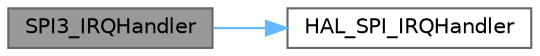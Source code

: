 digraph "SPI3_IRQHandler"
{
 // LATEX_PDF_SIZE
  bgcolor="transparent";
  edge [fontname=Helvetica,fontsize=10,labelfontname=Helvetica,labelfontsize=10];
  node [fontname=Helvetica,fontsize=10,shape=box,height=0.2,width=0.4];
  rankdir="LR";
  Node1 [id="Node000001",label="SPI3_IRQHandler",height=0.2,width=0.4,color="gray40", fillcolor="grey60", style="filled", fontcolor="black",tooltip="This function handles SPI3 global interrupt."];
  Node1 -> Node2 [id="edge1_Node000001_Node000002",color="steelblue1",style="solid",tooltip=" "];
  Node2 [id="Node000002",label="HAL_SPI_IRQHandler",height=0.2,width=0.4,color="grey40", fillcolor="white", style="filled",URL="$group___s_p_i___exported___functions___group2.html#gaf3da6e0a87468bc039b578c21329df47",tooltip=" "];
}
